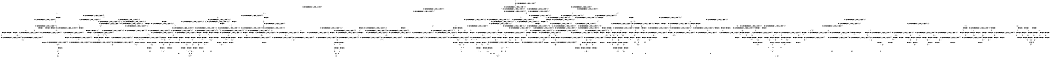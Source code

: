 digraph BCG {
size = "7, 10.5";
center = TRUE;
node [shape = circle];
0 [peripheries = 2];
0 -> 1 [label = "EX !0 !ATOMIC_EXCH_BRANCH (1, +1, TRUE, +0, 2, TRUE) !{}"];
0 -> 2 [label = "EX !2 !ATOMIC_EXCH_BRANCH (1, +0, FALSE, +0, 3, TRUE) !{}"];
0 -> 3 [label = "EX !1 !ATOMIC_EXCH_BRANCH (1, +0, TRUE, +0, 1, TRUE) !{}"];
1 -> 4 [label = "EX !2 !ATOMIC_EXCH_BRANCH (1, +0, FALSE, +0, 3, FALSE) !{0}"];
1 -> 5 [label = "EX !1 !ATOMIC_EXCH_BRANCH (1, +0, TRUE, +0, 1, FALSE) !{0}"];
1 -> 6 [label = "TERMINATE !0"];
2 -> 7 [label = "EX !0 !ATOMIC_EXCH_BRANCH (1, +1, TRUE, +0, 2, TRUE) !{0, 1, 2}"];
2 -> 8 [label = "EX !1 !ATOMIC_EXCH_BRANCH (1, +0, TRUE, +0, 1, TRUE) !{0, 1, 2}"];
2 -> 9 [label = "TERMINATE !2"];
2 -> 10 [label = "EX !0 !ATOMIC_EXCH_BRANCH (1, +1, TRUE, +0, 2, TRUE) !{0, 1, 2}"];
3 -> 11 [label = "EX !1 !ATOMIC_EXCH_BRANCH (1, +0, TRUE, +0, 1, TRUE) !{0, 1}"];
3 -> 12 [label = "EX !0 !ATOMIC_EXCH_BRANCH (1, +1, TRUE, +0, 2, TRUE) !{0, 1}"];
3 -> 13 [label = "EX !2 !ATOMIC_EXCH_BRANCH (1, +0, FALSE, +0, 3, TRUE) !{0, 1}"];
3 -> 14 [label = "EX !0 !ATOMIC_EXCH_BRANCH (1, +1, TRUE, +0, 2, TRUE) !{0, 1}"];
4 -> 15 [label = "EX !2 !ATOMIC_EXCH_BRANCH (1, +1, TRUE, +1, 2, TRUE) !{0, 1, 2}"];
4 -> 16 [label = "EX !1 !ATOMIC_EXCH_BRANCH (1, +0, TRUE, +0, 1, FALSE) !{0, 1, 2}"];
4 -> 17 [label = "TERMINATE !0"];
5 -> 18 [label = "EX !2 !ATOMIC_EXCH_BRANCH (1, +0, FALSE, +0, 3, TRUE) !{0, 1}"];
5 -> 19 [label = "TERMINATE !0"];
5 -> 20 [label = "TERMINATE !1"];
6 -> 21 [label = "EX !2 !ATOMIC_EXCH_BRANCH (1, +0, FALSE, +0, 3, FALSE) !{}"];
6 -> 22 [label = "EX !1 !ATOMIC_EXCH_BRANCH (1, +0, TRUE, +0, 1, FALSE) !{}"];
7 -> 23 [label = "EX !1 !ATOMIC_EXCH_BRANCH (1, +0, TRUE, +0, 1, FALSE) !{0, 1, 2}"];
7 -> 24 [label = "TERMINATE !0"];
7 -> 25 [label = "TERMINATE !2"];
8 -> 8 [label = "EX !1 !ATOMIC_EXCH_BRANCH (1, +0, TRUE, +0, 1, TRUE) !{0, 1, 2}"];
8 -> 26 [label = "EX !0 !ATOMIC_EXCH_BRANCH (1, +1, TRUE, +0, 2, TRUE) !{0, 1, 2}"];
8 -> 27 [label = "TERMINATE !2"];
8 -> 28 [label = "EX !0 !ATOMIC_EXCH_BRANCH (1, +1, TRUE, +0, 2, TRUE) !{0, 1, 2}"];
9 -> 29 [label = "EX !0 !ATOMIC_EXCH_BRANCH (1, +1, TRUE, +0, 2, TRUE) !{0, 1}"];
9 -> 30 [label = "EX !1 !ATOMIC_EXCH_BRANCH (1, +0, TRUE, +0, 1, TRUE) !{0, 1}"];
9 -> 31 [label = "EX !0 !ATOMIC_EXCH_BRANCH (1, +1, TRUE, +0, 2, TRUE) !{0, 1}"];
10 -> 32 [label = "EX !1 !ATOMIC_EXCH_BRANCH (1, +0, TRUE, +0, 1, FALSE) !{0, 1, 2}"];
10 -> 33 [label = "EX !1 !ATOMIC_EXCH_BRANCH (1, +0, TRUE, +0, 1, FALSE) !{0, 1, 2}"];
10 -> 34 [label = "TERMINATE !0"];
10 -> 35 [label = "TERMINATE !2"];
11 -> 11 [label = "EX !1 !ATOMIC_EXCH_BRANCH (1, +0, TRUE, +0, 1, TRUE) !{0, 1}"];
11 -> 12 [label = "EX !0 !ATOMIC_EXCH_BRANCH (1, +1, TRUE, +0, 2, TRUE) !{0, 1}"];
11 -> 13 [label = "EX !2 !ATOMIC_EXCH_BRANCH (1, +0, FALSE, +0, 3, TRUE) !{0, 1}"];
11 -> 14 [label = "EX !0 !ATOMIC_EXCH_BRANCH (1, +1, TRUE, +0, 2, TRUE) !{0, 1}"];
12 -> 36 [label = "EX !1 !ATOMIC_EXCH_BRANCH (1, +0, TRUE, +0, 1, FALSE) !{0, 1}"];
12 -> 37 [label = "EX !2 !ATOMIC_EXCH_BRANCH (1, +0, FALSE, +0, 3, FALSE) !{0, 1}"];
12 -> 38 [label = "TERMINATE !0"];
13 -> 8 [label = "EX !1 !ATOMIC_EXCH_BRANCH (1, +0, TRUE, +0, 1, TRUE) !{0, 1, 2}"];
13 -> 26 [label = "EX !0 !ATOMIC_EXCH_BRANCH (1, +1, TRUE, +0, 2, TRUE) !{0, 1, 2}"];
13 -> 27 [label = "TERMINATE !2"];
13 -> 28 [label = "EX !0 !ATOMIC_EXCH_BRANCH (1, +1, TRUE, +0, 2, TRUE) !{0, 1, 2}"];
14 -> 39 [label = "EX !1 !ATOMIC_EXCH_BRANCH (1, +0, TRUE, +0, 1, FALSE) !{0, 1}"];
14 -> 40 [label = "EX !1 !ATOMIC_EXCH_BRANCH (1, +0, TRUE, +0, 1, FALSE) !{0, 1}"];
14 -> 41 [label = "EX !2 !ATOMIC_EXCH_BRANCH (1, +0, FALSE, +0, 3, FALSE) !{0, 1}"];
14 -> 42 [label = "TERMINATE !0"];
15 -> 15 [label = "EX !2 !ATOMIC_EXCH_BRANCH (1, +1, TRUE, +1, 2, TRUE) !{0, 1, 2}"];
15 -> 16 [label = "EX !1 !ATOMIC_EXCH_BRANCH (1, +0, TRUE, +0, 1, FALSE) !{0, 1, 2}"];
15 -> 17 [label = "TERMINATE !0"];
16 -> 43 [label = "EX !2 !ATOMIC_EXCH_BRANCH (1, +1, TRUE, +1, 2, FALSE) !{0, 1, 2}"];
16 -> 44 [label = "TERMINATE !0"];
16 -> 45 [label = "TERMINATE !1"];
17 -> 46 [label = "EX !2 !ATOMIC_EXCH_BRANCH (1, +1, TRUE, +1, 2, TRUE) !{1, 2}"];
17 -> 47 [label = "EX !1 !ATOMIC_EXCH_BRANCH (1, +0, TRUE, +0, 1, FALSE) !{1, 2}"];
17 -> 48 [label = "EX !1 !ATOMIC_EXCH_BRANCH (1, +0, TRUE, +0, 1, FALSE) !{1, 2}"];
18 -> 49 [label = "TERMINATE !0"];
18 -> 50 [label = "TERMINATE !2"];
18 -> 51 [label = "TERMINATE !1"];
19 -> 52 [label = "EX !2 !ATOMIC_EXCH_BRANCH (1, +0, FALSE, +0, 3, TRUE) !{1}"];
19 -> 53 [label = "TERMINATE !1"];
20 -> 54 [label = "EX !2 !ATOMIC_EXCH_BRANCH (1, +0, FALSE, +0, 3, TRUE) !{0}"];
20 -> 55 [label = "TERMINATE !0"];
21 -> 46 [label = "EX !2 !ATOMIC_EXCH_BRANCH (1, +1, TRUE, +1, 2, TRUE) !{1, 2}"];
21 -> 47 [label = "EX !1 !ATOMIC_EXCH_BRANCH (1, +0, TRUE, +0, 1, FALSE) !{1, 2}"];
21 -> 48 [label = "EX !1 !ATOMIC_EXCH_BRANCH (1, +0, TRUE, +0, 1, FALSE) !{1, 2}"];
22 -> 52 [label = "EX !2 !ATOMIC_EXCH_BRANCH (1, +0, FALSE, +0, 3, TRUE) !{1}"];
22 -> 53 [label = "TERMINATE !1"];
23 -> 49 [label = "TERMINATE !0"];
23 -> 50 [label = "TERMINATE !2"];
23 -> 51 [label = "TERMINATE !1"];
24 -> 56 [label = "EX !1 !ATOMIC_EXCH_BRANCH (1, +0, TRUE, +0, 1, FALSE) !{1, 2}"];
24 -> 57 [label = "TERMINATE !2"];
24 -> 58 [label = "EX !1 !ATOMIC_EXCH_BRANCH (1, +0, TRUE, +0, 1, FALSE) !{1, 2}"];
25 -> 59 [label = "EX !1 !ATOMIC_EXCH_BRANCH (1, +0, TRUE, +0, 1, FALSE) !{0, 1}"];
25 -> 60 [label = "TERMINATE !0"];
26 -> 23 [label = "EX !1 !ATOMIC_EXCH_BRANCH (1, +0, TRUE, +0, 1, FALSE) !{0, 1, 2}"];
26 -> 61 [label = "TERMINATE !0"];
26 -> 62 [label = "TERMINATE !2"];
27 -> 30 [label = "EX !1 !ATOMIC_EXCH_BRANCH (1, +0, TRUE, +0, 1, TRUE) !{0, 1}"];
27 -> 63 [label = "EX !0 !ATOMIC_EXCH_BRANCH (1, +1, TRUE, +0, 2, TRUE) !{0, 1}"];
27 -> 64 [label = "EX !0 !ATOMIC_EXCH_BRANCH (1, +1, TRUE, +0, 2, TRUE) !{0, 1}"];
28 -> 32 [label = "EX !1 !ATOMIC_EXCH_BRANCH (1, +0, TRUE, +0, 1, FALSE) !{0, 1, 2}"];
28 -> 33 [label = "EX !1 !ATOMIC_EXCH_BRANCH (1, +0, TRUE, +0, 1, FALSE) !{0, 1, 2}"];
28 -> 65 [label = "TERMINATE !0"];
28 -> 66 [label = "TERMINATE !2"];
29 -> 59 [label = "EX !1 !ATOMIC_EXCH_BRANCH (1, +0, TRUE, +0, 1, FALSE) !{0, 1}"];
29 -> 60 [label = "TERMINATE !0"];
30 -> 30 [label = "EX !1 !ATOMIC_EXCH_BRANCH (1, +0, TRUE, +0, 1, TRUE) !{0, 1}"];
30 -> 63 [label = "EX !0 !ATOMIC_EXCH_BRANCH (1, +1, TRUE, +0, 2, TRUE) !{0, 1}"];
30 -> 64 [label = "EX !0 !ATOMIC_EXCH_BRANCH (1, +1, TRUE, +0, 2, TRUE) !{0, 1}"];
31 -> 67 [label = "EX !1 !ATOMIC_EXCH_BRANCH (1, +0, TRUE, +0, 1, FALSE) !{0, 1}"];
31 -> 68 [label = "EX !1 !ATOMIC_EXCH_BRANCH (1, +0, TRUE, +0, 1, FALSE) !{0, 1}"];
31 -> 69 [label = "TERMINATE !0"];
32 -> 70 [label = "TERMINATE !0"];
32 -> 71 [label = "TERMINATE !2"];
32 -> 72 [label = "TERMINATE !1"];
33 -> 73 [label = "TERMINATE !0"];
33 -> 74 [label = "TERMINATE !2"];
33 -> 75 [label = "TERMINATE !1"];
34 -> 76 [label = "EX !1 !ATOMIC_EXCH_BRANCH (1, +0, TRUE, +0, 1, FALSE) !{1, 2}"];
34 -> 77 [label = "TERMINATE !2"];
35 -> 78 [label = "EX !1 !ATOMIC_EXCH_BRANCH (1, +0, TRUE, +0, 1, FALSE) !{0, 1}"];
35 -> 79 [label = "TERMINATE !0"];
36 -> 18 [label = "EX !2 !ATOMIC_EXCH_BRANCH (1, +0, FALSE, +0, 3, TRUE) !{0, 1}"];
36 -> 19 [label = "TERMINATE !0"];
36 -> 20 [label = "TERMINATE !1"];
37 -> 16 [label = "EX !1 !ATOMIC_EXCH_BRANCH (1, +0, TRUE, +0, 1, FALSE) !{0, 1, 2}"];
37 -> 80 [label = "EX !2 !ATOMIC_EXCH_BRANCH (1, +1, TRUE, +1, 2, TRUE) !{0, 1, 2}"];
37 -> 81 [label = "TERMINATE !0"];
38 -> 82 [label = "EX !1 !ATOMIC_EXCH_BRANCH (1, +0, TRUE, +0, 1, FALSE) !{1}"];
38 -> 83 [label = "EX !2 !ATOMIC_EXCH_BRANCH (1, +0, FALSE, +0, 3, FALSE) !{1}"];
38 -> 84 [label = "EX !1 !ATOMIC_EXCH_BRANCH (1, +0, TRUE, +0, 1, FALSE) !{1}"];
39 -> 85 [label = "EX !2 !ATOMIC_EXCH_BRANCH (1, +0, FALSE, +0, 3, TRUE) !{0, 1}"];
39 -> 86 [label = "TERMINATE !0"];
39 -> 87 [label = "TERMINATE !1"];
40 -> 88 [label = "EX !2 !ATOMIC_EXCH_BRANCH (1, +0, FALSE, +0, 3, TRUE) !{0, 1}"];
40 -> 89 [label = "TERMINATE !0"];
40 -> 90 [label = "TERMINATE !1"];
41 -> 91 [label = "EX !1 !ATOMIC_EXCH_BRANCH (1, +0, TRUE, +0, 1, FALSE) !{0, 1, 2}"];
41 -> 92 [label = "EX !2 !ATOMIC_EXCH_BRANCH (1, +1, TRUE, +1, 2, TRUE) !{0, 1, 2}"];
41 -> 93 [label = "TERMINATE !0"];
42 -> 94 [label = "EX !1 !ATOMIC_EXCH_BRANCH (1, +0, TRUE, +0, 1, FALSE) !{1}"];
42 -> 95 [label = "EX !2 !ATOMIC_EXCH_BRANCH (1, +0, FALSE, +0, 3, FALSE) !{1}"];
43 -> 96 [label = "TERMINATE !0"];
43 -> 97 [label = "TERMINATE !2"];
43 -> 98 [label = "TERMINATE !1"];
44 -> 99 [label = "EX !2 !ATOMIC_EXCH_BRANCH (1, +1, TRUE, +1, 2, FALSE) !{1, 2}"];
44 -> 100 [label = "TERMINATE !1"];
45 -> 101 [label = "EX !2 !ATOMIC_EXCH_BRANCH (1, +1, TRUE, +1, 2, FALSE) !{0, 2}"];
45 -> 102 [label = "TERMINATE !0"];
46 -> 46 [label = "EX !2 !ATOMIC_EXCH_BRANCH (1, +1, TRUE, +1, 2, TRUE) !{1, 2}"];
46 -> 47 [label = "EX !1 !ATOMIC_EXCH_BRANCH (1, +0, TRUE, +0, 1, FALSE) !{1, 2}"];
46 -> 48 [label = "EX !1 !ATOMIC_EXCH_BRANCH (1, +0, TRUE, +0, 1, FALSE) !{1, 2}"];
47 -> 99 [label = "EX !2 !ATOMIC_EXCH_BRANCH (1, +1, TRUE, +1, 2, FALSE) !{1, 2}"];
47 -> 100 [label = "TERMINATE !1"];
48 -> 103 [label = "EX !2 !ATOMIC_EXCH_BRANCH (1, +1, TRUE, +1, 2, FALSE) !{1, 2}"];
48 -> 104 [label = "EX !2 !ATOMIC_EXCH_BRANCH (1, +1, TRUE, +1, 2, FALSE) !{1, 2}"];
48 -> 105 [label = "TERMINATE !1"];
49 -> 106 [label = "TERMINATE !2"];
49 -> 107 [label = "TERMINATE !1"];
50 -> 108 [label = "TERMINATE !0"];
50 -> 109 [label = "TERMINATE !1"];
51 -> 110 [label = "TERMINATE !0"];
51 -> 111 [label = "TERMINATE !2"];
52 -> 106 [label = "TERMINATE !2"];
52 -> 107 [label = "TERMINATE !1"];
53 -> 112 [label = "EX !2 !ATOMIC_EXCH_BRANCH (1, +0, FALSE, +0, 3, TRUE) !{}"];
54 -> 110 [label = "TERMINATE !0"];
54 -> 111 [label = "TERMINATE !2"];
55 -> 112 [label = "EX !2 !ATOMIC_EXCH_BRANCH (1, +0, FALSE, +0, 3, TRUE) !{}"];
56 -> 106 [label = "TERMINATE !2"];
56 -> 107 [label = "TERMINATE !1"];
57 -> 113 [label = "EX !1 !ATOMIC_EXCH_BRANCH (1, +0, TRUE, +0, 1, FALSE) !{1}"];
57 -> 114 [label = "EX !1 !ATOMIC_EXCH_BRANCH (1, +0, TRUE, +0, 1, FALSE) !{1}"];
58 -> 115 [label = "TERMINATE !2"];
58 -> 116 [label = "TERMINATE !1"];
59 -> 108 [label = "TERMINATE !0"];
59 -> 109 [label = "TERMINATE !1"];
60 -> 113 [label = "EX !1 !ATOMIC_EXCH_BRANCH (1, +0, TRUE, +0, 1, FALSE) !{1}"];
60 -> 114 [label = "EX !1 !ATOMIC_EXCH_BRANCH (1, +0, TRUE, +0, 1, FALSE) !{1}"];
61 -> 56 [label = "EX !1 !ATOMIC_EXCH_BRANCH (1, +0, TRUE, +0, 1, FALSE) !{1, 2}"];
61 -> 117 [label = "TERMINATE !2"];
61 -> 58 [label = "EX !1 !ATOMIC_EXCH_BRANCH (1, +0, TRUE, +0, 1, FALSE) !{1, 2}"];
62 -> 59 [label = "EX !1 !ATOMIC_EXCH_BRANCH (1, +0, TRUE, +0, 1, FALSE) !{0, 1}"];
62 -> 118 [label = "TERMINATE !0"];
63 -> 59 [label = "EX !1 !ATOMIC_EXCH_BRANCH (1, +0, TRUE, +0, 1, FALSE) !{0, 1}"];
63 -> 118 [label = "TERMINATE !0"];
64 -> 67 [label = "EX !1 !ATOMIC_EXCH_BRANCH (1, +0, TRUE, +0, 1, FALSE) !{0, 1}"];
64 -> 68 [label = "EX !1 !ATOMIC_EXCH_BRANCH (1, +0, TRUE, +0, 1, FALSE) !{0, 1}"];
64 -> 119 [label = "TERMINATE !0"];
65 -> 76 [label = "EX !1 !ATOMIC_EXCH_BRANCH (1, +0, TRUE, +0, 1, FALSE) !{1, 2}"];
65 -> 120 [label = "TERMINATE !2"];
66 -> 78 [label = "EX !1 !ATOMIC_EXCH_BRANCH (1, +0, TRUE, +0, 1, FALSE) !{0, 1}"];
66 -> 121 [label = "TERMINATE !0"];
67 -> 122 [label = "TERMINATE !0"];
67 -> 123 [label = "TERMINATE !1"];
68 -> 124 [label = "TERMINATE !0"];
68 -> 125 [label = "TERMINATE !1"];
69 -> 126 [label = "EX !1 !ATOMIC_EXCH_BRANCH (1, +0, TRUE, +0, 1, FALSE) !{1}"];
70 -> 127 [label = "TERMINATE !2"];
70 -> 128 [label = "TERMINATE !1"];
71 -> 129 [label = "TERMINATE !0"];
71 -> 130 [label = "TERMINATE !1"];
72 -> 131 [label = "TERMINATE !0"];
72 -> 132 [label = "TERMINATE !2"];
73 -> 133 [label = "TERMINATE !2"];
73 -> 134 [label = "TERMINATE !1"];
74 -> 135 [label = "TERMINATE !0"];
74 -> 136 [label = "TERMINATE !1"];
75 -> 137 [label = "TERMINATE !0"];
75 -> 138 [label = "TERMINATE !2"];
76 -> 133 [label = "TERMINATE !2"];
76 -> 134 [label = "TERMINATE !1"];
77 -> 139 [label = "EX !1 !ATOMIC_EXCH_BRANCH (1, +0, TRUE, +0, 1, FALSE) !{1}"];
78 -> 135 [label = "TERMINATE !0"];
78 -> 136 [label = "TERMINATE !1"];
79 -> 139 [label = "EX !1 !ATOMIC_EXCH_BRANCH (1, +0, TRUE, +0, 1, FALSE) !{1}"];
80 -> 16 [label = "EX !1 !ATOMIC_EXCH_BRANCH (1, +0, TRUE, +0, 1, FALSE) !{0, 1, 2}"];
80 -> 80 [label = "EX !2 !ATOMIC_EXCH_BRANCH (1, +1, TRUE, +1, 2, TRUE) !{0, 1, 2}"];
80 -> 81 [label = "TERMINATE !0"];
81 -> 47 [label = "EX !1 !ATOMIC_EXCH_BRANCH (1, +0, TRUE, +0, 1, FALSE) !{1, 2}"];
81 -> 140 [label = "EX !2 !ATOMIC_EXCH_BRANCH (1, +1, TRUE, +1, 2, TRUE) !{1, 2}"];
81 -> 48 [label = "EX !1 !ATOMIC_EXCH_BRANCH (1, +0, TRUE, +0, 1, FALSE) !{1, 2}"];
82 -> 52 [label = "EX !2 !ATOMIC_EXCH_BRANCH (1, +0, FALSE, +0, 3, TRUE) !{1}"];
82 -> 53 [label = "TERMINATE !1"];
83 -> 47 [label = "EX !1 !ATOMIC_EXCH_BRANCH (1, +0, TRUE, +0, 1, FALSE) !{1, 2}"];
83 -> 140 [label = "EX !2 !ATOMIC_EXCH_BRANCH (1, +1, TRUE, +1, 2, TRUE) !{1, 2}"];
83 -> 48 [label = "EX !1 !ATOMIC_EXCH_BRANCH (1, +0, TRUE, +0, 1, FALSE) !{1, 2}"];
84 -> 141 [label = "EX !2 !ATOMIC_EXCH_BRANCH (1, +0, FALSE, +0, 3, TRUE) !{1}"];
84 -> 142 [label = "TERMINATE !1"];
85 -> 143 [label = "TERMINATE !0"];
85 -> 144 [label = "TERMINATE !2"];
85 -> 145 [label = "TERMINATE !1"];
86 -> 146 [label = "EX !2 !ATOMIC_EXCH_BRANCH (1, +0, FALSE, +0, 3, TRUE) !{1}"];
86 -> 147 [label = "TERMINATE !1"];
87 -> 148 [label = "EX !2 !ATOMIC_EXCH_BRANCH (1, +0, FALSE, +0, 3, TRUE) !{0}"];
87 -> 149 [label = "TERMINATE !0"];
88 -> 150 [label = "TERMINATE !0"];
88 -> 151 [label = "TERMINATE !2"];
88 -> 152 [label = "TERMINATE !1"];
89 -> 153 [label = "EX !2 !ATOMIC_EXCH_BRANCH (1, +0, FALSE, +0, 3, TRUE) !{1}"];
89 -> 154 [label = "TERMINATE !1"];
90 -> 155 [label = "EX !2 !ATOMIC_EXCH_BRANCH (1, +0, FALSE, +0, 3, TRUE) !{0}"];
90 -> 156 [label = "TERMINATE !0"];
91 -> 157 [label = "EX !2 !ATOMIC_EXCH_BRANCH (1, +1, TRUE, +1, 2, FALSE) !{0, 1, 2}"];
91 -> 158 [label = "TERMINATE !0"];
91 -> 159 [label = "TERMINATE !1"];
92 -> 91 [label = "EX !1 !ATOMIC_EXCH_BRANCH (1, +0, TRUE, +0, 1, FALSE) !{0, 1, 2}"];
92 -> 92 [label = "EX !2 !ATOMIC_EXCH_BRANCH (1, +1, TRUE, +1, 2, TRUE) !{0, 1, 2}"];
92 -> 93 [label = "TERMINATE !0"];
93 -> 160 [label = "EX !1 !ATOMIC_EXCH_BRANCH (1, +0, TRUE, +0, 1, FALSE) !{1, 2}"];
93 -> 161 [label = "EX !2 !ATOMIC_EXCH_BRANCH (1, +1, TRUE, +1, 2, TRUE) !{1, 2}"];
94 -> 153 [label = "EX !2 !ATOMIC_EXCH_BRANCH (1, +0, FALSE, +0, 3, TRUE) !{1}"];
94 -> 154 [label = "TERMINATE !1"];
95 -> 160 [label = "EX !1 !ATOMIC_EXCH_BRANCH (1, +0, TRUE, +0, 1, FALSE) !{1, 2}"];
95 -> 161 [label = "EX !2 !ATOMIC_EXCH_BRANCH (1, +1, TRUE, +1, 2, TRUE) !{1, 2}"];
96 -> 162 [label = "TERMINATE !2"];
96 -> 163 [label = "TERMINATE !1"];
97 -> 164 [label = "TERMINATE !0"];
97 -> 165 [label = "TERMINATE !1"];
98 -> 166 [label = "TERMINATE !0"];
98 -> 167 [label = "TERMINATE !2"];
99 -> 162 [label = "TERMINATE !2"];
99 -> 163 [label = "TERMINATE !1"];
100 -> 168 [label = "EX !2 !ATOMIC_EXCH_BRANCH (1, +1, TRUE, +1, 2, FALSE) !{2}"];
100 -> 169 [label = "EX !2 !ATOMIC_EXCH_BRANCH (1, +1, TRUE, +1, 2, FALSE) !{2}"];
101 -> 166 [label = "TERMINATE !0"];
101 -> 167 [label = "TERMINATE !2"];
102 -> 168 [label = "EX !2 !ATOMIC_EXCH_BRANCH (1, +1, TRUE, +1, 2, FALSE) !{2}"];
102 -> 169 [label = "EX !2 !ATOMIC_EXCH_BRANCH (1, +1, TRUE, +1, 2, FALSE) !{2}"];
103 -> 170 [label = "TERMINATE !2"];
103 -> 171 [label = "TERMINATE !1"];
104 -> 172 [label = "TERMINATE !2"];
104 -> 173 [label = "TERMINATE !1"];
105 -> 174 [label = "EX !2 !ATOMIC_EXCH_BRANCH (1, +1, TRUE, +1, 2, FALSE) !{2}"];
106 -> 175 [label = "TERMINATE !1"];
107 -> 176 [label = "TERMINATE !2"];
108 -> 175 [label = "TERMINATE !1"];
109 -> 177 [label = "TERMINATE !0"];
110 -> 176 [label = "TERMINATE !2"];
111 -> 177 [label = "TERMINATE !0"];
112 -> 176 [label = "TERMINATE !2"];
113 -> 175 [label = "TERMINATE !1"];
114 -> 178 [label = "TERMINATE !1"];
115 -> 179 [label = "TERMINATE !1"];
116 -> 180 [label = "TERMINATE !2"];
117 -> 113 [label = "EX !1 !ATOMIC_EXCH_BRANCH (1, +0, TRUE, +0, 1, FALSE) !{1}"];
117 -> 114 [label = "EX !1 !ATOMIC_EXCH_BRANCH (1, +0, TRUE, +0, 1, FALSE) !{1}"];
118 -> 113 [label = "EX !1 !ATOMIC_EXCH_BRANCH (1, +0, TRUE, +0, 1, FALSE) !{1}"];
118 -> 114 [label = "EX !1 !ATOMIC_EXCH_BRANCH (1, +0, TRUE, +0, 1, FALSE) !{1}"];
119 -> 126 [label = "EX !1 !ATOMIC_EXCH_BRANCH (1, +0, TRUE, +0, 1, FALSE) !{1}"];
120 -> 139 [label = "EX !1 !ATOMIC_EXCH_BRANCH (1, +0, TRUE, +0, 1, FALSE) !{1}"];
121 -> 139 [label = "EX !1 !ATOMIC_EXCH_BRANCH (1, +0, TRUE, +0, 1, FALSE) !{1}"];
122 -> 181 [label = "TERMINATE !1"];
123 -> 182 [label = "TERMINATE !0"];
124 -> 183 [label = "TERMINATE !1"];
125 -> 184 [label = "TERMINATE !0"];
126 -> 183 [label = "TERMINATE !1"];
127 -> 185 [label = "TERMINATE !1"];
128 -> 186 [label = "TERMINATE !2"];
129 -> 185 [label = "TERMINATE !1"];
130 -> 187 [label = "TERMINATE !0"];
131 -> 186 [label = "TERMINATE !2"];
132 -> 187 [label = "TERMINATE !0"];
133 -> 188 [label = "TERMINATE !1"];
134 -> 189 [label = "TERMINATE !2"];
135 -> 188 [label = "TERMINATE !1"];
136 -> 190 [label = "TERMINATE !0"];
137 -> 189 [label = "TERMINATE !2"];
138 -> 190 [label = "TERMINATE !0"];
139 -> 188 [label = "TERMINATE !1"];
140 -> 47 [label = "EX !1 !ATOMIC_EXCH_BRANCH (1, +0, TRUE, +0, 1, FALSE) !{1, 2}"];
140 -> 140 [label = "EX !2 !ATOMIC_EXCH_BRANCH (1, +1, TRUE, +1, 2, TRUE) !{1, 2}"];
140 -> 48 [label = "EX !1 !ATOMIC_EXCH_BRANCH (1, +0, TRUE, +0, 1, FALSE) !{1, 2}"];
141 -> 191 [label = "TERMINATE !2"];
141 -> 192 [label = "TERMINATE !1"];
142 -> 193 [label = "EX !2 !ATOMIC_EXCH_BRANCH (1, +0, FALSE, +0, 3, TRUE) !{}"];
143 -> 194 [label = "TERMINATE !2"];
143 -> 195 [label = "TERMINATE !1"];
144 -> 122 [label = "TERMINATE !0"];
144 -> 123 [label = "TERMINATE !1"];
145 -> 196 [label = "TERMINATE !0"];
145 -> 197 [label = "TERMINATE !2"];
146 -> 194 [label = "TERMINATE !2"];
146 -> 195 [label = "TERMINATE !1"];
147 -> 198 [label = "EX !2 !ATOMIC_EXCH_BRANCH (1, +0, FALSE, +0, 3, TRUE) !{}"];
148 -> 196 [label = "TERMINATE !0"];
148 -> 197 [label = "TERMINATE !2"];
149 -> 198 [label = "EX !2 !ATOMIC_EXCH_BRANCH (1, +0, FALSE, +0, 3, TRUE) !{}"];
150 -> 199 [label = "TERMINATE !2"];
150 -> 200 [label = "TERMINATE !1"];
151 -> 124 [label = "TERMINATE !0"];
151 -> 125 [label = "TERMINATE !1"];
152 -> 201 [label = "TERMINATE !0"];
152 -> 202 [label = "TERMINATE !2"];
153 -> 199 [label = "TERMINATE !2"];
153 -> 200 [label = "TERMINATE !1"];
154 -> 203 [label = "EX !2 !ATOMIC_EXCH_BRANCH (1, +0, FALSE, +0, 3, TRUE) !{}"];
155 -> 201 [label = "TERMINATE !0"];
155 -> 202 [label = "TERMINATE !2"];
156 -> 203 [label = "EX !2 !ATOMIC_EXCH_BRANCH (1, +0, FALSE, +0, 3, TRUE) !{}"];
157 -> 204 [label = "TERMINATE !0"];
157 -> 205 [label = "TERMINATE !2"];
157 -> 206 [label = "TERMINATE !1"];
158 -> 207 [label = "EX !2 !ATOMIC_EXCH_BRANCH (1, +1, TRUE, +1, 2, FALSE) !{1, 2}"];
158 -> 208 [label = "TERMINATE !1"];
159 -> 209 [label = "EX !2 !ATOMIC_EXCH_BRANCH (1, +1, TRUE, +1, 2, FALSE) !{0, 2}"];
159 -> 210 [label = "TERMINATE !0"];
160 -> 207 [label = "EX !2 !ATOMIC_EXCH_BRANCH (1, +1, TRUE, +1, 2, FALSE) !{1, 2}"];
160 -> 208 [label = "TERMINATE !1"];
161 -> 160 [label = "EX !1 !ATOMIC_EXCH_BRANCH (1, +0, TRUE, +0, 1, FALSE) !{1, 2}"];
161 -> 161 [label = "EX !2 !ATOMIC_EXCH_BRANCH (1, +1, TRUE, +1, 2, TRUE) !{1, 2}"];
162 -> 211 [label = "TERMINATE !1"];
163 -> 212 [label = "TERMINATE !2"];
164 -> 211 [label = "TERMINATE !1"];
165 -> 213 [label = "TERMINATE !0"];
166 -> 212 [label = "TERMINATE !2"];
167 -> 213 [label = "TERMINATE !0"];
168 -> 212 [label = "TERMINATE !2"];
169 -> 214 [label = "TERMINATE !2"];
170 -> 215 [label = "TERMINATE !1"];
171 -> 216 [label = "TERMINATE !2"];
172 -> 217 [label = "TERMINATE !1"];
173 -> 218 [label = "TERMINATE !2"];
174 -> 218 [label = "TERMINATE !2"];
175 -> 219 [label = "exit"];
176 -> 219 [label = "exit"];
177 -> 219 [label = "exit"];
178 -> 220 [label = "exit"];
179 -> 221 [label = "exit"];
180 -> 221 [label = "exit"];
181 -> 222 [label = "exit"];
182 -> 222 [label = "exit"];
183 -> 223 [label = "exit"];
184 -> 223 [label = "exit"];
185 -> 224 [label = "exit"];
186 -> 224 [label = "exit"];
187 -> 224 [label = "exit"];
188 -> 225 [label = "exit"];
189 -> 225 [label = "exit"];
190 -> 225 [label = "exit"];
191 -> 178 [label = "TERMINATE !1"];
192 -> 226 [label = "TERMINATE !2"];
193 -> 226 [label = "TERMINATE !2"];
194 -> 181 [label = "TERMINATE !1"];
195 -> 227 [label = "TERMINATE !2"];
196 -> 227 [label = "TERMINATE !2"];
197 -> 182 [label = "TERMINATE !0"];
198 -> 227 [label = "TERMINATE !2"];
199 -> 183 [label = "TERMINATE !1"];
200 -> 228 [label = "TERMINATE !2"];
201 -> 228 [label = "TERMINATE !2"];
202 -> 184 [label = "TERMINATE !0"];
203 -> 228 [label = "TERMINATE !2"];
204 -> 229 [label = "TERMINATE !2"];
204 -> 230 [label = "TERMINATE !1"];
205 -> 231 [label = "TERMINATE !0"];
205 -> 232 [label = "TERMINATE !1"];
206 -> 233 [label = "TERMINATE !0"];
206 -> 234 [label = "TERMINATE !2"];
207 -> 229 [label = "TERMINATE !2"];
207 -> 230 [label = "TERMINATE !1"];
208 -> 235 [label = "EX !2 !ATOMIC_EXCH_BRANCH (1, +1, TRUE, +1, 2, FALSE) !{2}"];
209 -> 233 [label = "TERMINATE !0"];
209 -> 234 [label = "TERMINATE !2"];
210 -> 235 [label = "EX !2 !ATOMIC_EXCH_BRANCH (1, +1, TRUE, +1, 2, FALSE) !{2}"];
211 -> 219 [label = "exit"];
212 -> 219 [label = "exit"];
213 -> 219 [label = "exit"];
214 -> 236 [label = "exit"];
215 -> 237 [label = "exit"];
216 -> 237 [label = "exit"];
217 -> 221 [label = "exit"];
218 -> 221 [label = "exit"];
226 -> 220 [label = "exit"];
227 -> 222 [label = "exit"];
228 -> 223 [label = "exit"];
229 -> 238 [label = "TERMINATE !1"];
230 -> 239 [label = "TERMINATE !2"];
231 -> 238 [label = "TERMINATE !1"];
232 -> 240 [label = "TERMINATE !0"];
233 -> 239 [label = "TERMINATE !2"];
234 -> 240 [label = "TERMINATE !0"];
235 -> 239 [label = "TERMINATE !2"];
238 -> 223 [label = "exit"];
239 -> 223 [label = "exit"];
240 -> 223 [label = "exit"];
}
